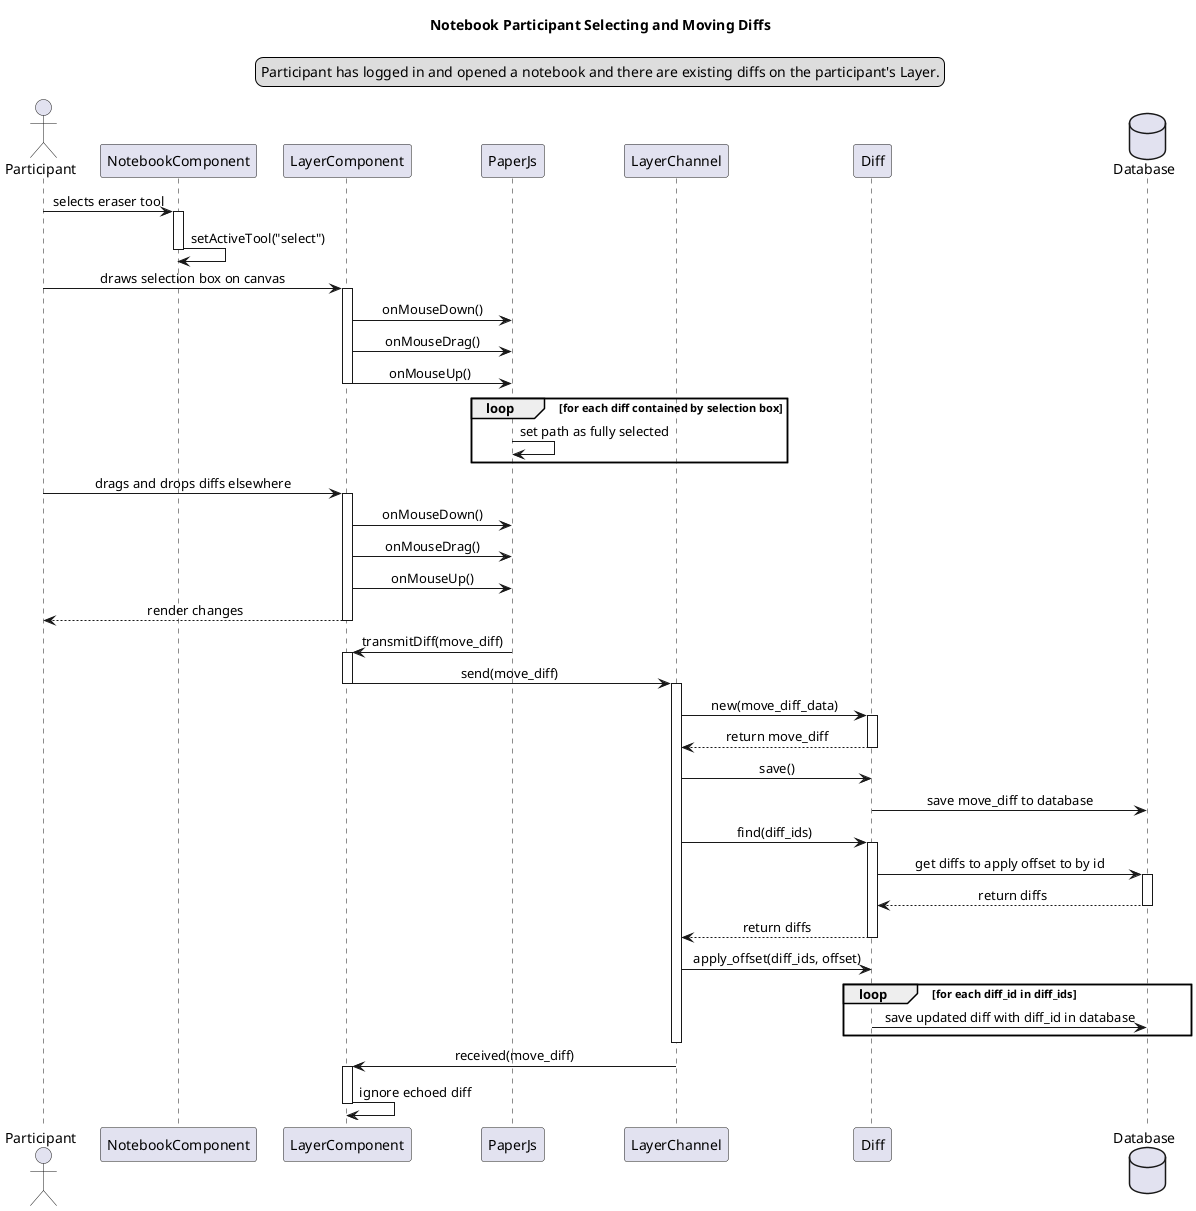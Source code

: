 @startuml Notebook Participant Selecting and Moving
title Notebook Participant Selecting and Moving Diffs
skinparam sequenceMessageAlign center
legend top
Participant has logged in and opened a notebook and there are existing diffs on the participant's Layer.
endlegend

actor Participant as partic
participant NotebookComponent as nc
participant LayerComponent as lc
participant PaperJs as pjs
participant LayerChannel as lch
participant Diff as d
database Database as db

partic -> nc : selects eraser tool
activate nc
nc -> nc : setActiveTool("select")
deactivate nc
partic -> lc : draws selection box on canvas
activate lc
lc -> pjs : onMouseDown()
lc -> pjs : onMouseDrag()
lc -> pjs : onMouseUp()
deactivate lc
loop for each diff contained by selection box
  pjs -> pjs : set path as fully selected
end

partic -> lc : drags and drops diffs elsewhere
activate lc
lc -> pjs : onMouseDown()
lc -> pjs : onMouseDrag()
lc -> pjs : onMouseUp()
lc --> partic : render changes
deactivate lc

pjs -> lc : transmitDiff(move_diff)
activate lc
lc -> lch : send(move_diff)
deactivate lc
activate lch
lch -> d : new(move_diff_data)
activate d
d --> lch : return move_diff
deactivate d
lch -> d : save()
d -> db : save move_diff to database
lch -> d : find(diff_ids)
activate d
d -> db : get diffs to apply offset to by id
activate db
db --> d : return diffs
deactivate db
d --> lch : return diffs
deactivate d
lch -> d : apply_offset(diff_ids, offset)
loop for each diff_id in diff_ids
  d -> db : save updated diff with diff_id in database
end

deactivate lch
lch -> lc : received(move_diff)
activate lc
lc -> lc : ignore echoed diff
deactivate lc

@enduml